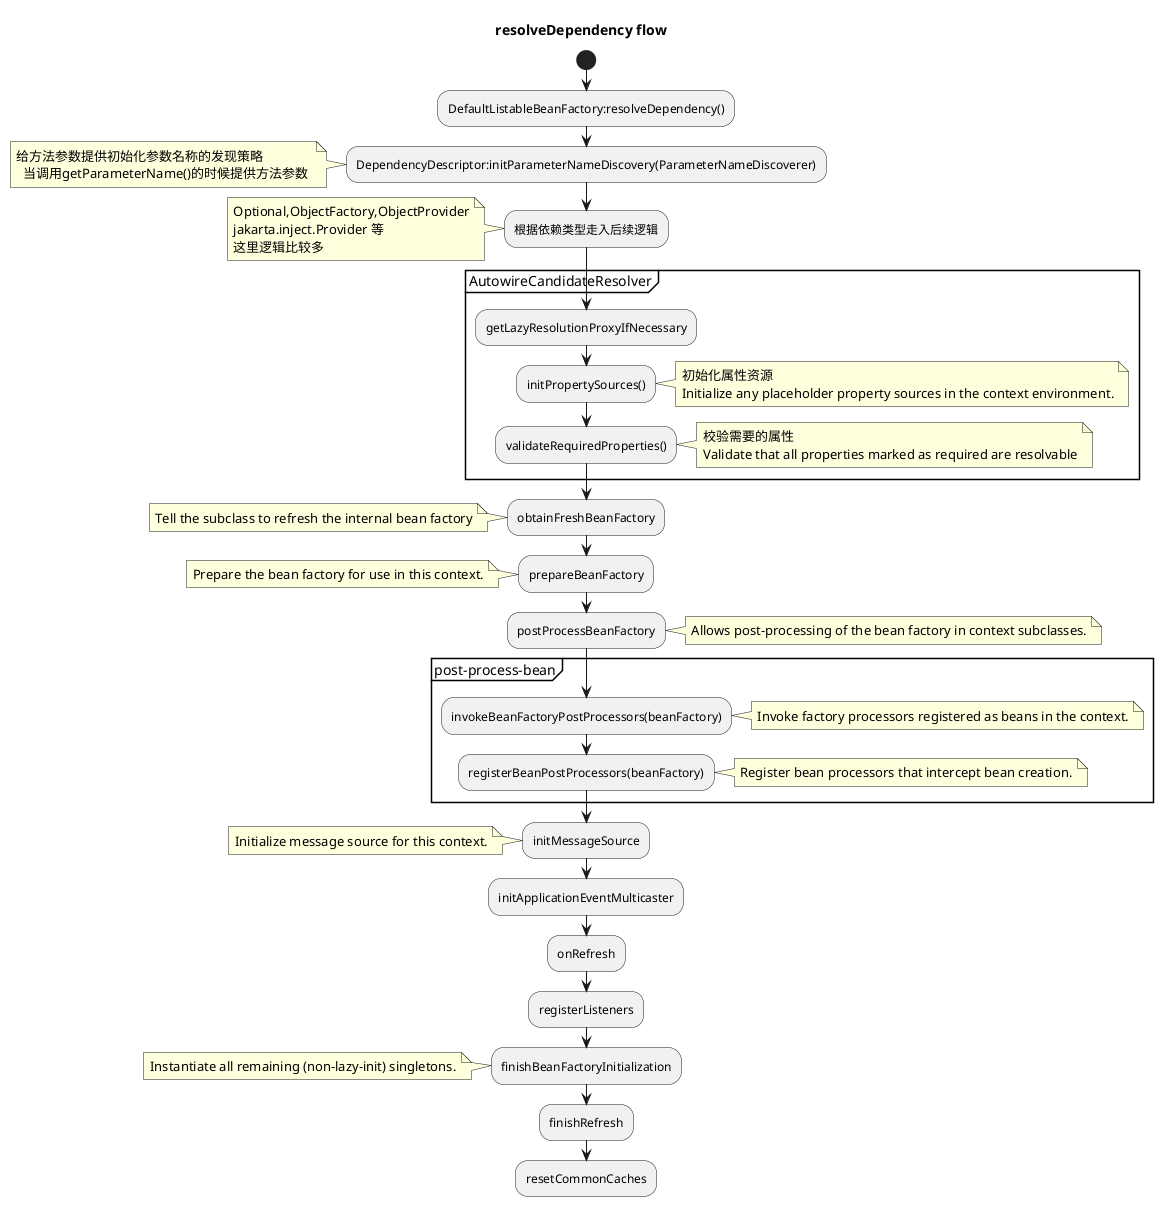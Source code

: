 @startuml resolveDependencyFlow
title resolveDependency flow
' !theme sketchy-outline
start
:DefaultListableBeanFactory:resolveDependency();
:DependencyDescriptor:initParameterNameDiscovery(ParameterNameDiscoverer);
note left
给方法参数提供初始化参数名称的发现策略
  当调用getParameterName()的时候提供方法参数 
end note
:根据依赖类型走入后续逻辑;
note left
   Optional,ObjectFactory,ObjectProvider
   jakarta.inject.Provider 等
   这里逻辑比较多 
end note
partition AutowireCandidateResolver{
:getLazyResolutionProxyIfNecessary;
:initPropertySources();
note right
 初始化属性资源
 Initialize any placeholder property sources in the context environment.
end note
:validateRequiredProperties();
note right
 校验需要的属性
 Validate that all properties marked as required are resolvable
end note
}
:obtainFreshBeanFactory;
note left
Tell the subclass to refresh the internal bean factory
end note
:prepareBeanFactory;
note left
Prepare the bean factory for use in this context.
end note
:postProcessBeanFactory;
note right
Allows post-processing of the bean factory in context subclasses.
end note
partition post-process-bean {
:invokeBeanFactoryPostProcessors(beanFactory);
note right
Invoke factory processors registered as beans in the context.
end note
:registerBeanPostProcessors(beanFactory);
note right
Register bean processors that intercept bean creation.
end note
}
:initMessageSource;
note left
 Initialize message source for this context.
end note
:initApplicationEventMulticaster;
:onRefresh;
:registerListeners;
:finishBeanFactoryInitialization;
note left 
Instantiate all remaining (non-lazy-init) singletons.
end note 
:finishRefresh;
:resetCommonCaches;
@enduml